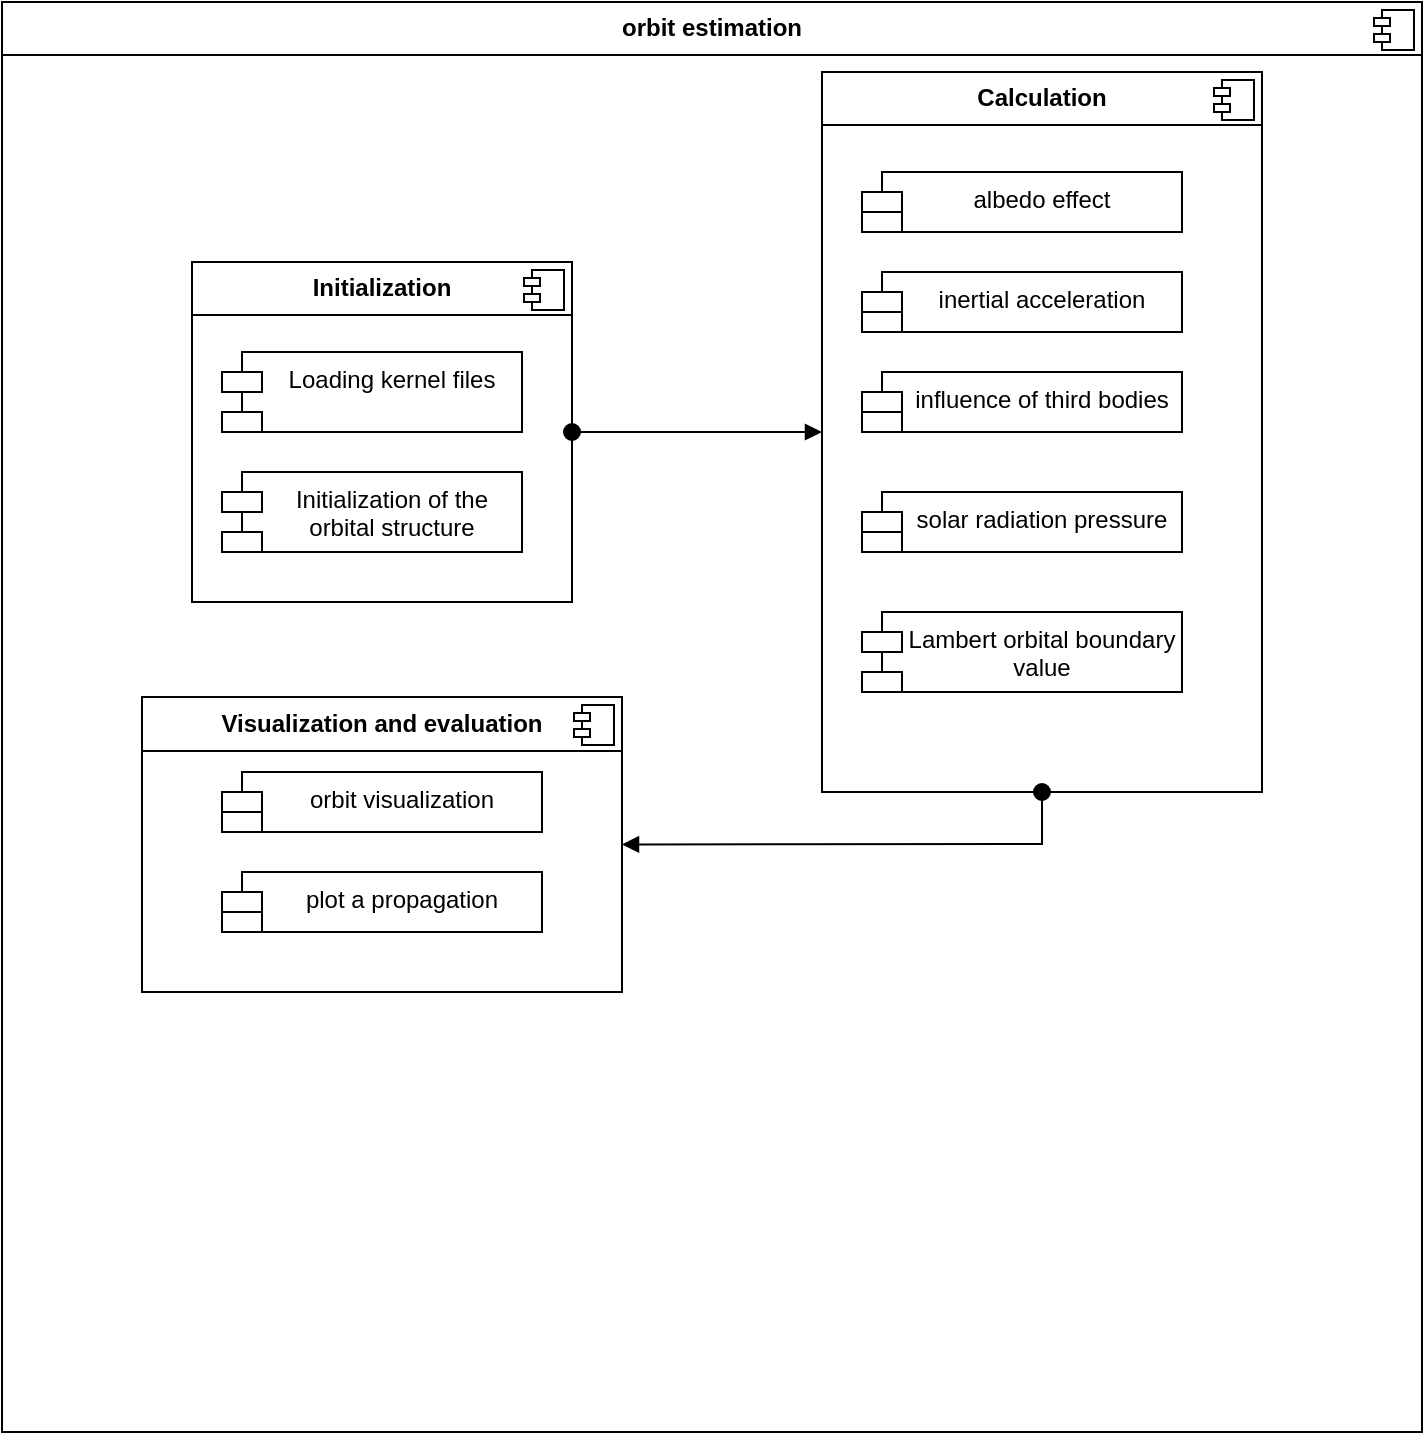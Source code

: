 <mxfile version="24.7.16">
  <diagram name="第 1 页" id="EVDecErced9FCBMbNlyb">
    <mxGraphModel dx="1004" dy="583" grid="1" gridSize="10" guides="1" tooltips="1" connect="1" arrows="1" fold="1" page="1" pageScale="1" pageWidth="827" pageHeight="1169" math="0" shadow="0">
      <root>
        <mxCell id="0" />
        <mxCell id="1" parent="0" />
        <mxCell id="fZTRmzpA-WI6sdkBu2_M-3" value="&lt;p style=&quot;margin:0px;margin-top:6px;text-align:center;&quot;&gt;&lt;b&gt;orbit estimation&lt;/b&gt;&lt;/p&gt;&lt;hr size=&quot;1&quot; style=&quot;border-style:solid;&quot;&gt;&lt;p style=&quot;margin:0px;margin-left:8px;&quot;&gt;&lt;br&gt;&lt;/p&gt;" style="align=left;overflow=fill;html=1;dropTarget=0;whiteSpace=wrap;" vertex="1" parent="1">
          <mxGeometry x="50" y="75" width="710" height="715" as="geometry" />
        </mxCell>
        <mxCell id="fZTRmzpA-WI6sdkBu2_M-4" value="" style="shape=component;jettyWidth=8;jettyHeight=4;" vertex="1" parent="fZTRmzpA-WI6sdkBu2_M-3">
          <mxGeometry x="1" width="20" height="20" relative="1" as="geometry">
            <mxPoint x="-24" y="4" as="offset" />
          </mxGeometry>
        </mxCell>
        <mxCell id="fZTRmzpA-WI6sdkBu2_M-11" value="&lt;p style=&quot;text-align: center; margin: 6px 0px 0px;&quot;&gt;&lt;span style=&quot;background-color: initial; text-align: left;&quot;&gt;&lt;b&gt;Initialization&lt;/b&gt;&lt;/span&gt;&lt;/p&gt;&lt;hr size=&quot;1&quot; style=&quot;border-style:solid;&quot;&gt;&lt;p style=&quot;margin:0px;margin-left:8px;&quot;&gt;&lt;br&gt;&lt;/p&gt;" style="align=left;overflow=fill;html=1;dropTarget=0;whiteSpace=wrap;" vertex="1" parent="1">
          <mxGeometry x="145" y="205" width="190" height="170" as="geometry" />
        </mxCell>
        <mxCell id="fZTRmzpA-WI6sdkBu2_M-12" value="" style="shape=component;jettyWidth=8;jettyHeight=4;" vertex="1" parent="fZTRmzpA-WI6sdkBu2_M-11">
          <mxGeometry x="1" width="20" height="20" relative="1" as="geometry">
            <mxPoint x="-24" y="4" as="offset" />
          </mxGeometry>
        </mxCell>
        <mxCell id="fZTRmzpA-WI6sdkBu2_M-13" value="&lt;p style=&quot;text-align: center; margin: 6px 0px 0px;&quot;&gt;&lt;b style=&quot;background-color: initial; text-align: left;&quot;&gt;Calculation&lt;/b&gt;&lt;/p&gt;&lt;hr size=&quot;1&quot; style=&quot;border-style:solid;&quot;&gt;&lt;p style=&quot;margin:0px;margin-left:8px;&quot;&gt;&lt;br&gt;&lt;/p&gt;" style="align=left;overflow=fill;html=1;dropTarget=0;whiteSpace=wrap;" vertex="1" parent="1">
          <mxGeometry x="460" y="110" width="220" height="360" as="geometry" />
        </mxCell>
        <mxCell id="fZTRmzpA-WI6sdkBu2_M-14" value="" style="shape=component;jettyWidth=8;jettyHeight=4;" vertex="1" parent="fZTRmzpA-WI6sdkBu2_M-13">
          <mxGeometry x="1" width="20" height="20" relative="1" as="geometry">
            <mxPoint x="-24" y="4" as="offset" />
          </mxGeometry>
        </mxCell>
        <mxCell id="fZTRmzpA-WI6sdkBu2_M-15" value="&lt;p style=&quot;margin: 6px 0px 0px; text-align: center;&quot;&gt;&lt;span style=&quot;background-color: initial; text-align: left;&quot;&gt;&lt;b&gt;Visualization and evaluation&lt;/b&gt;&lt;/span&gt;&lt;/p&gt;&lt;hr size=&quot;1&quot; style=&quot;border-style:solid;&quot;&gt;&lt;p style=&quot;margin:0px;margin-left:8px;&quot;&gt;&lt;br&gt;&lt;/p&gt;" style="align=left;overflow=fill;html=1;dropTarget=0;whiteSpace=wrap;" vertex="1" parent="1">
          <mxGeometry x="120" y="422.5" width="240" height="147.5" as="geometry" />
        </mxCell>
        <mxCell id="fZTRmzpA-WI6sdkBu2_M-16" value="" style="shape=component;jettyWidth=8;jettyHeight=4;" vertex="1" parent="fZTRmzpA-WI6sdkBu2_M-15">
          <mxGeometry x="1" width="20" height="20" relative="1" as="geometry">
            <mxPoint x="-24" y="4" as="offset" />
          </mxGeometry>
        </mxCell>
        <mxCell id="fZTRmzpA-WI6sdkBu2_M-17" value="Loading kernel files" style="shape=module;align=left;spacingLeft=20;align=center;verticalAlign=top;whiteSpace=wrap;html=1;" vertex="1" parent="1">
          <mxGeometry x="160" y="250" width="150" height="40" as="geometry" />
        </mxCell>
        <mxCell id="fZTRmzpA-WI6sdkBu2_M-18" value="Initialization of the orbital structure" style="shape=module;align=left;spacingLeft=20;align=center;verticalAlign=top;whiteSpace=wrap;html=1;" vertex="1" parent="1">
          <mxGeometry x="160" y="310" width="150" height="40" as="geometry" />
        </mxCell>
        <mxCell id="fZTRmzpA-WI6sdkBu2_M-19" value="albedo effect" style="shape=module;align=left;spacingLeft=20;align=center;verticalAlign=top;whiteSpace=wrap;html=1;" vertex="1" parent="1">
          <mxGeometry x="480" y="160" width="160" height="30" as="geometry" />
        </mxCell>
        <mxCell id="fZTRmzpA-WI6sdkBu2_M-20" value=" inertial acceleration" style="shape=module;align=left;spacingLeft=20;align=center;verticalAlign=top;whiteSpace=wrap;html=1;" vertex="1" parent="1">
          <mxGeometry x="480" y="210" width="160" height="30" as="geometry" />
        </mxCell>
        <mxCell id="fZTRmzpA-WI6sdkBu2_M-22" value="influence of third bodies" style="shape=module;align=left;spacingLeft=20;align=center;verticalAlign=top;whiteSpace=wrap;html=1;" vertex="1" parent="1">
          <mxGeometry x="480" y="260" width="160" height="30" as="geometry" />
        </mxCell>
        <mxCell id="fZTRmzpA-WI6sdkBu2_M-23" value="solar radiation pressure" style="shape=module;align=left;spacingLeft=20;align=center;verticalAlign=top;whiteSpace=wrap;html=1;" vertex="1" parent="1">
          <mxGeometry x="480" y="320" width="160" height="30" as="geometry" />
        </mxCell>
        <mxCell id="fZTRmzpA-WI6sdkBu2_M-24" value="Lambert orbital boundary value" style="shape=module;align=left;spacingLeft=20;align=center;verticalAlign=top;whiteSpace=wrap;html=1;" vertex="1" parent="1">
          <mxGeometry x="480" y="380" width="160" height="40" as="geometry" />
        </mxCell>
        <mxCell id="fZTRmzpA-WI6sdkBu2_M-27" value="orbit visualization" style="shape=module;align=left;spacingLeft=20;align=center;verticalAlign=top;whiteSpace=wrap;html=1;" vertex="1" parent="1">
          <mxGeometry x="160" y="460" width="160" height="30" as="geometry" />
        </mxCell>
        <mxCell id="fZTRmzpA-WI6sdkBu2_M-28" value="plot a propagation" style="shape=module;align=left;spacingLeft=20;align=center;verticalAlign=top;whiteSpace=wrap;html=1;" vertex="1" parent="1">
          <mxGeometry x="160" y="510" width="160" height="30" as="geometry" />
        </mxCell>
        <mxCell id="fZTRmzpA-WI6sdkBu2_M-29" value="" style="html=1;verticalAlign=bottom;startArrow=oval;startFill=1;endArrow=block;startSize=8;curved=0;rounded=0;exitX=1;exitY=0.5;exitDx=0;exitDy=0;entryX=0;entryY=0.5;entryDx=0;entryDy=0;" edge="1" parent="1" source="fZTRmzpA-WI6sdkBu2_M-11" target="fZTRmzpA-WI6sdkBu2_M-13">
          <mxGeometry width="60" relative="1" as="geometry">
            <mxPoint x="320" y="230" as="sourcePoint" />
            <mxPoint x="380" y="230" as="targetPoint" />
          </mxGeometry>
        </mxCell>
        <mxCell id="fZTRmzpA-WI6sdkBu2_M-30" value="" style="html=1;verticalAlign=bottom;startArrow=oval;startFill=1;endArrow=block;startSize=8;curved=0;rounded=0;exitX=0.5;exitY=1;exitDx=0;exitDy=0;entryX=1;entryY=0.5;entryDx=0;entryDy=0;" edge="1" parent="1" source="fZTRmzpA-WI6sdkBu2_M-13" target="fZTRmzpA-WI6sdkBu2_M-15">
          <mxGeometry width="60" relative="1" as="geometry">
            <mxPoint x="500" y="540" as="sourcePoint" />
            <mxPoint x="560" y="540" as="targetPoint" />
            <Array as="points">
              <mxPoint x="570" y="496" />
            </Array>
          </mxGeometry>
        </mxCell>
      </root>
    </mxGraphModel>
  </diagram>
</mxfile>
